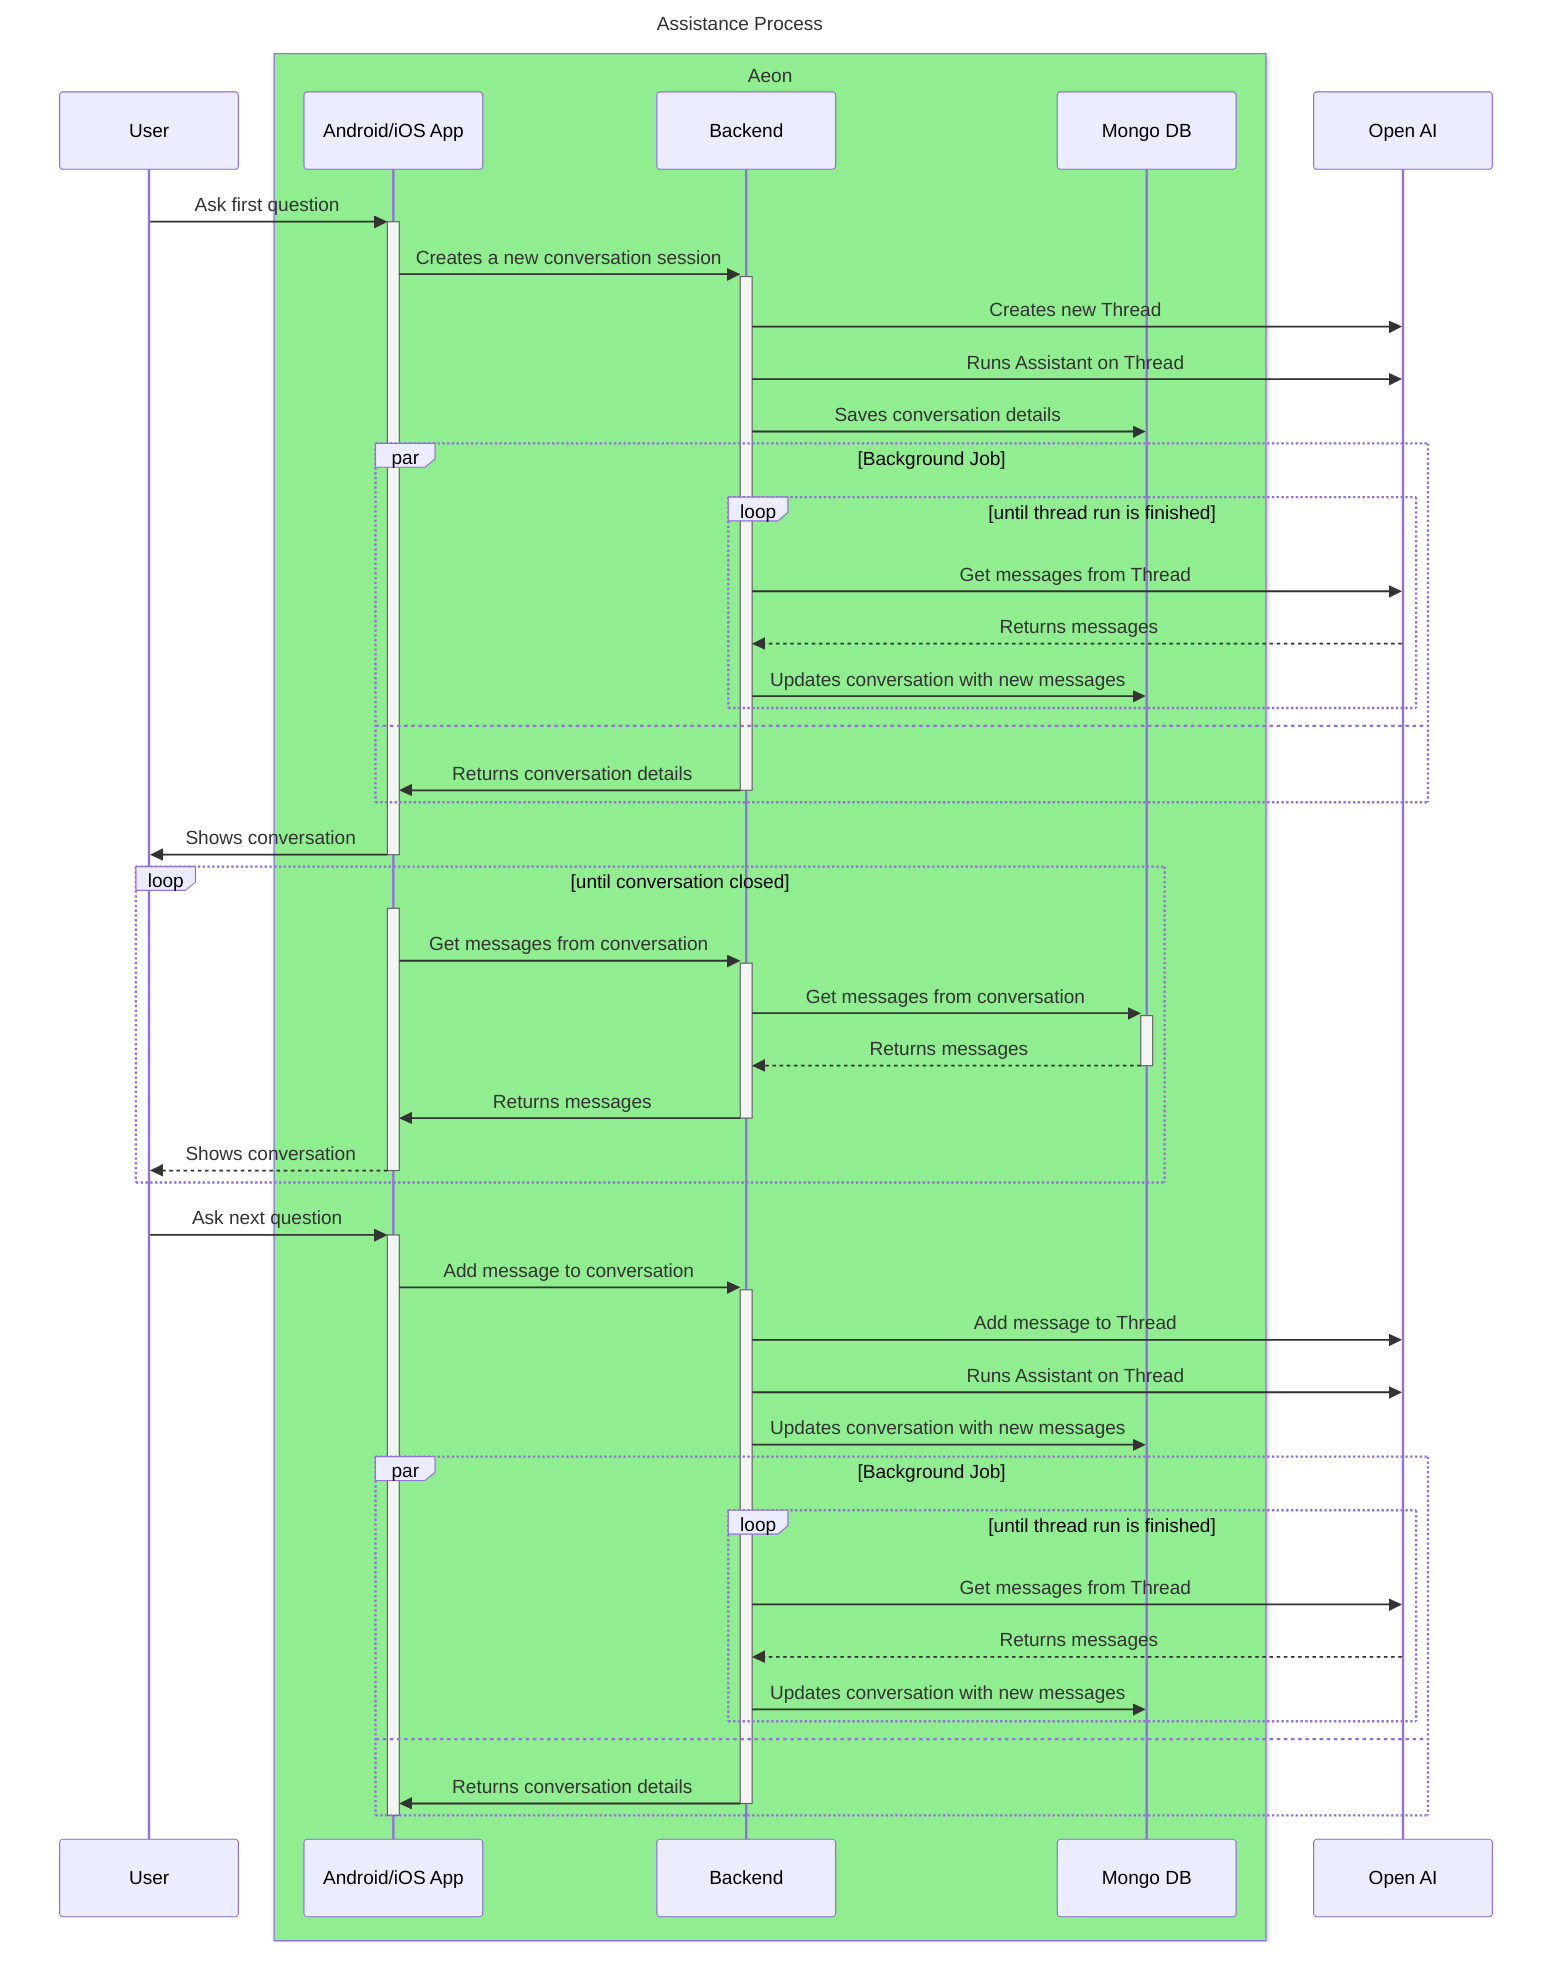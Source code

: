 ---
title: Assistance Process
---
sequenceDiagram
   participant User
   box LightGreen Aeon
   participant App as Android/iOS App
   participant Backend
   participant DB as Mongo DB
   end
   participant OpenAI as Open AI
   User->>+App: Ask first question
   App->>+Backend: Creates a new conversation session
   Backend ->> OpenAI: Creates new Thread
   Backend ->> OpenAI: Runs Assistant on Thread
   Backend ->> DB: Saves conversation details
   par Background Job
      loop until thread run is finished
       Backend ->> OpenAI: Get messages from Thread
       OpenAI -->> Backend: Returns messages
       Backend ->> DB: Updates conversation with new messages
      end
    and
      Backend ->>- App: Returns conversation details
    end
   App->>-User: Shows conversation
   loop until conversation closed
      activate App
      App ->>+ Backend: Get messages from conversation
      Backend ->>+ DB: Get messages from conversation
      DB -->>- Backend: Returns messages
      Backend ->>- App: Returns messages
      App -->>- User: Shows conversation
   end
   User->>+App: Ask next question
   App->>+Backend: Add message to conversation
   Backend ->> OpenAI: Add message to Thread
   Backend ->> OpenAI: Runs Assistant on Thread
   Backend ->> DB: Updates conversation with new messages
   par Background Job
      loop until thread run is finished
       Backend ->> OpenAI: Get messages from Thread
       OpenAI -->> Backend: Returns messages
       Backend ->> DB: Updates conversation with new messages
      end
    and
      Backend ->>- App: Returns conversation details
    end
    deactivate App